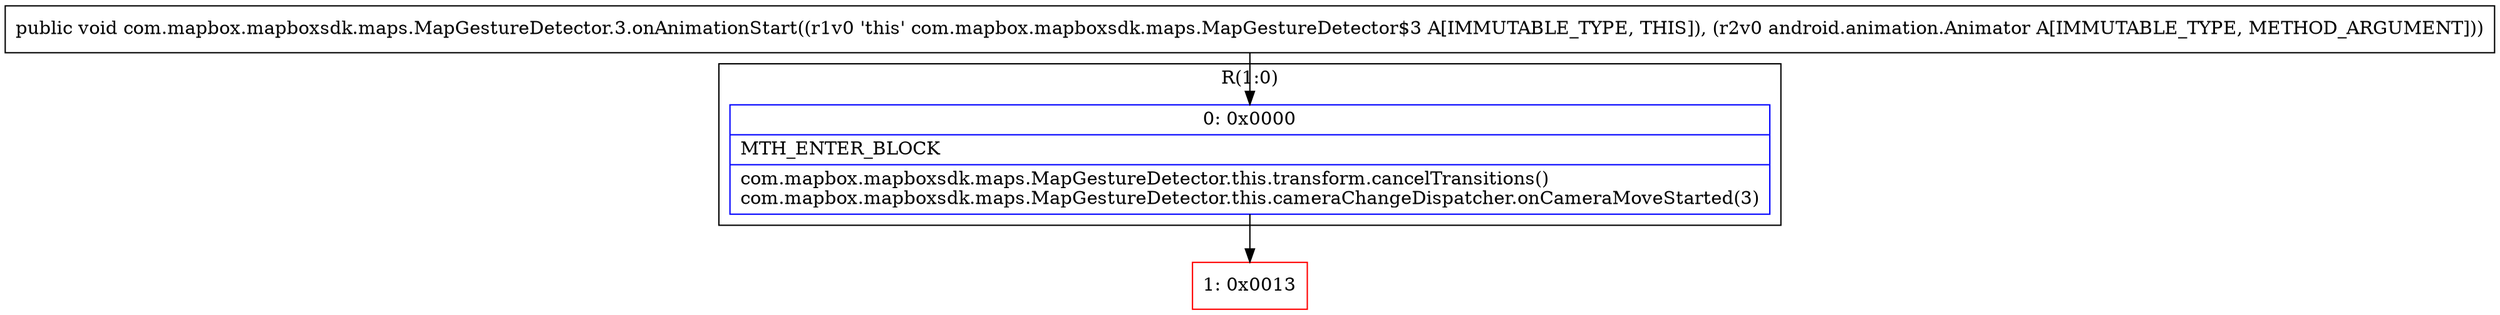 digraph "CFG forcom.mapbox.mapboxsdk.maps.MapGestureDetector.3.onAnimationStart(Landroid\/animation\/Animator;)V" {
subgraph cluster_Region_1695271031 {
label = "R(1:0)";
node [shape=record,color=blue];
Node_0 [shape=record,label="{0\:\ 0x0000|MTH_ENTER_BLOCK\l|com.mapbox.mapboxsdk.maps.MapGestureDetector.this.transform.cancelTransitions()\lcom.mapbox.mapboxsdk.maps.MapGestureDetector.this.cameraChangeDispatcher.onCameraMoveStarted(3)\l}"];
}
Node_1 [shape=record,color=red,label="{1\:\ 0x0013}"];
MethodNode[shape=record,label="{public void com.mapbox.mapboxsdk.maps.MapGestureDetector.3.onAnimationStart((r1v0 'this' com.mapbox.mapboxsdk.maps.MapGestureDetector$3 A[IMMUTABLE_TYPE, THIS]), (r2v0 android.animation.Animator A[IMMUTABLE_TYPE, METHOD_ARGUMENT])) }"];
MethodNode -> Node_0;
Node_0 -> Node_1;
}

